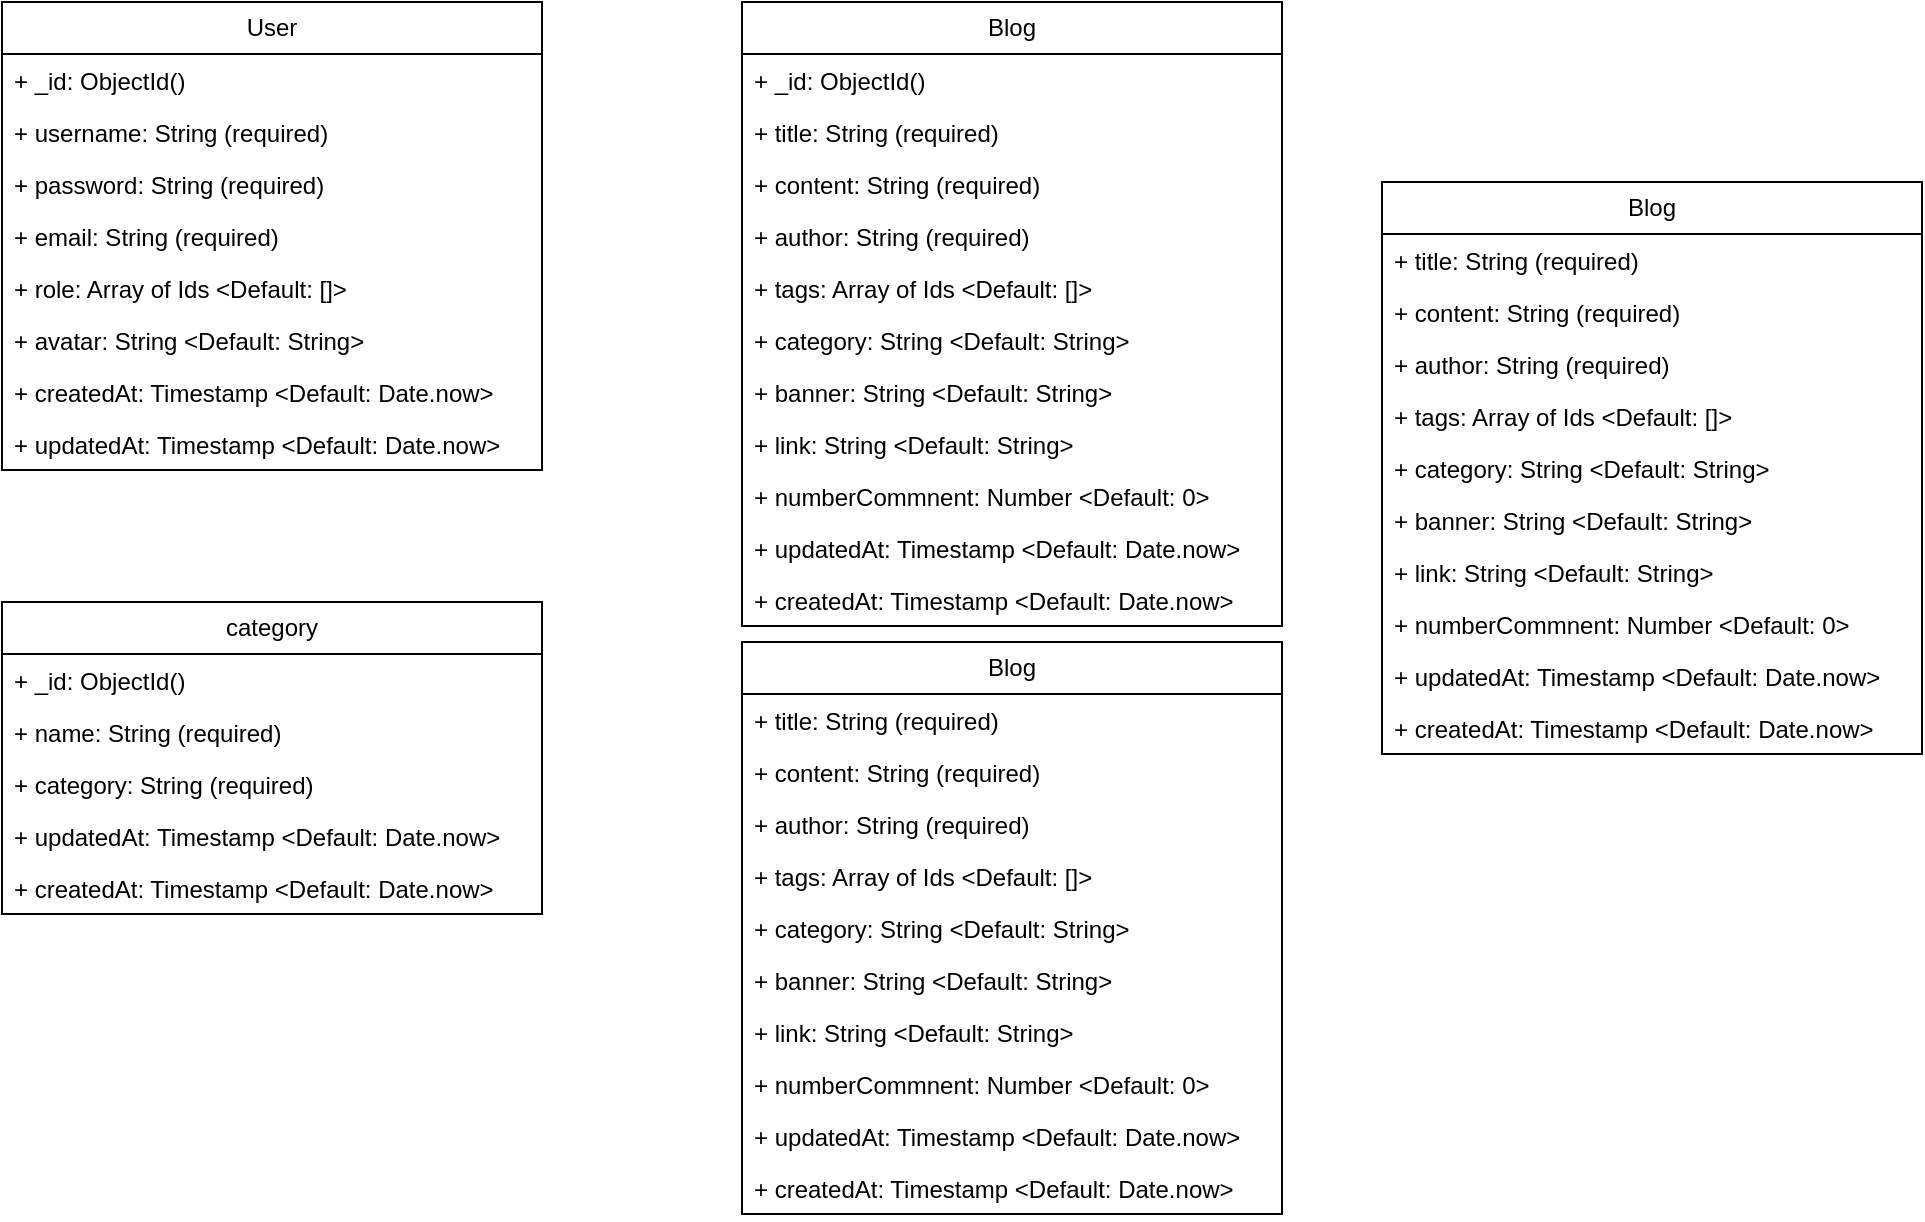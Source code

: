 <mxfile version="28.0.7">
  <diagram name="Trang-1" id="dHnvUi2NV0nn5fop29Nm">
    <mxGraphModel dx="2060" dy="576" grid="1" gridSize="10" guides="1" tooltips="1" connect="1" arrows="1" fold="1" page="1" pageScale="1" pageWidth="827" pageHeight="1169" math="0" shadow="0">
      <root>
        <mxCell id="0" />
        <mxCell id="1" parent="0" />
        <mxCell id="mD5-orRLvuEOx1pyTjT4-22" value="User" style="swimlane;fontStyle=0;childLayout=stackLayout;horizontal=1;startSize=26;fillColor=none;horizontalStack=0;resizeParent=1;resizeParentMax=0;resizeLast=0;collapsible=1;marginBottom=0;whiteSpace=wrap;html=1;" parent="1" vertex="1">
          <mxGeometry x="-340" y="70" width="270" height="234" as="geometry" />
        </mxCell>
        <mxCell id="LhOTcWJKZiZB799Oq0hw-40" value="+ _id: ObjectId()&lt;span style=&quot;white-space: pre;&quot;&gt;&#x9;&lt;/span&gt;" style="text;strokeColor=none;fillColor=none;align=left;verticalAlign=top;spacingLeft=4;spacingRight=4;overflow=hidden;rotatable=0;points=[[0,0.5],[1,0.5]];portConstraint=eastwest;whiteSpace=wrap;html=1;" vertex="1" parent="mD5-orRLvuEOx1pyTjT4-22">
          <mxGeometry y="26" width="270" height="26" as="geometry" />
        </mxCell>
        <mxCell id="mD5-orRLvuEOx1pyTjT4-23" value="+ username: String (required)&lt;span style=&quot;white-space: pre;&quot;&gt;&#x9;&lt;/span&gt;" style="text;strokeColor=none;fillColor=none;align=left;verticalAlign=top;spacingLeft=4;spacingRight=4;overflow=hidden;rotatable=0;points=[[0,0.5],[1,0.5]];portConstraint=eastwest;whiteSpace=wrap;html=1;" parent="mD5-orRLvuEOx1pyTjT4-22" vertex="1">
          <mxGeometry y="52" width="270" height="26" as="geometry" />
        </mxCell>
        <mxCell id="mD5-orRLvuEOx1pyTjT4-24" value="+ password: String (required)" style="text;strokeColor=none;fillColor=none;align=left;verticalAlign=top;spacingLeft=4;spacingRight=4;overflow=hidden;rotatable=0;points=[[0,0.5],[1,0.5]];portConstraint=eastwest;whiteSpace=wrap;html=1;" parent="mD5-orRLvuEOx1pyTjT4-22" vertex="1">
          <mxGeometry y="78" width="270" height="26" as="geometry" />
        </mxCell>
        <mxCell id="mD5-orRLvuEOx1pyTjT4-25" value="+ email: String (required)" style="text;strokeColor=none;fillColor=none;align=left;verticalAlign=top;spacingLeft=4;spacingRight=4;overflow=hidden;rotatable=0;points=[[0,0.5],[1,0.5]];portConstraint=eastwest;whiteSpace=wrap;html=1;" parent="mD5-orRLvuEOx1pyTjT4-22" vertex="1">
          <mxGeometry y="104" width="270" height="26" as="geometry" />
        </mxCell>
        <mxCell id="mD5-orRLvuEOx1pyTjT4-27" value="+ role: Array of Ids &amp;lt;Default: []&amp;gt;" style="text;strokeColor=none;fillColor=none;align=left;verticalAlign=top;spacingLeft=4;spacingRight=4;overflow=hidden;rotatable=0;points=[[0,0.5],[1,0.5]];portConstraint=eastwest;whiteSpace=wrap;html=1;" parent="mD5-orRLvuEOx1pyTjT4-22" vertex="1">
          <mxGeometry y="130" width="270" height="26" as="geometry" />
        </mxCell>
        <mxCell id="mD5-orRLvuEOx1pyTjT4-28" value="+ avatar: String &amp;lt;Default: String&amp;gt;" style="text;strokeColor=none;fillColor=none;align=left;verticalAlign=top;spacingLeft=4;spacingRight=4;overflow=hidden;rotatable=0;points=[[0,0.5],[1,0.5]];portConstraint=eastwest;whiteSpace=wrap;html=1;" parent="mD5-orRLvuEOx1pyTjT4-22" vertex="1">
          <mxGeometry y="156" width="270" height="26" as="geometry" />
        </mxCell>
        <mxCell id="mD5-orRLvuEOx1pyTjT4-31" value="+ createdAt: Timestamp &amp;lt;Default: Date.now&amp;gt;&amp;nbsp;" style="text;strokeColor=none;fillColor=none;align=left;verticalAlign=top;spacingLeft=4;spacingRight=4;overflow=hidden;rotatable=0;points=[[0,0.5],[1,0.5]];portConstraint=eastwest;whiteSpace=wrap;html=1;" parent="mD5-orRLvuEOx1pyTjT4-22" vertex="1">
          <mxGeometry y="182" width="270" height="26" as="geometry" />
        </mxCell>
        <mxCell id="mD5-orRLvuEOx1pyTjT4-32" value="+ updatedAt: Timestamp &amp;lt;Default: Date.now&amp;gt;" style="text;strokeColor=none;fillColor=none;align=left;verticalAlign=top;spacingLeft=4;spacingRight=4;overflow=hidden;rotatable=0;points=[[0,0.5],[1,0.5]];portConstraint=eastwest;whiteSpace=wrap;html=1;" parent="mD5-orRLvuEOx1pyTjT4-22" vertex="1">
          <mxGeometry y="208" width="270" height="26" as="geometry" />
        </mxCell>
        <mxCell id="mD5-orRLvuEOx1pyTjT4-34" value="Blog" style="swimlane;fontStyle=0;childLayout=stackLayout;horizontal=1;startSize=26;fillColor=none;horizontalStack=0;resizeParent=1;resizeParentMax=0;resizeLast=0;collapsible=1;marginBottom=0;whiteSpace=wrap;html=1;" parent="1" vertex="1">
          <mxGeometry x="30" y="70" width="270" height="312" as="geometry" />
        </mxCell>
        <mxCell id="LhOTcWJKZiZB799Oq0hw-41" value="+ _id: ObjectId()" style="text;strokeColor=none;fillColor=none;align=left;verticalAlign=top;spacingLeft=4;spacingRight=4;overflow=hidden;rotatable=0;points=[[0,0.5],[1,0.5]];portConstraint=eastwest;whiteSpace=wrap;html=1;" vertex="1" parent="mD5-orRLvuEOx1pyTjT4-34">
          <mxGeometry y="26" width="270" height="26" as="geometry" />
        </mxCell>
        <mxCell id="mD5-orRLvuEOx1pyTjT4-35" value="+ title: String (required)&lt;span style=&quot;white-space: pre;&quot;&gt;&#x9;&lt;/span&gt;" style="text;strokeColor=none;fillColor=none;align=left;verticalAlign=top;spacingLeft=4;spacingRight=4;overflow=hidden;rotatable=0;points=[[0,0.5],[1,0.5]];portConstraint=eastwest;whiteSpace=wrap;html=1;" parent="mD5-orRLvuEOx1pyTjT4-34" vertex="1">
          <mxGeometry y="52" width="270" height="26" as="geometry" />
        </mxCell>
        <mxCell id="mD5-orRLvuEOx1pyTjT4-36" value="+ content: String (required)" style="text;strokeColor=none;fillColor=none;align=left;verticalAlign=top;spacingLeft=4;spacingRight=4;overflow=hidden;rotatable=0;points=[[0,0.5],[1,0.5]];portConstraint=eastwest;whiteSpace=wrap;html=1;" parent="mD5-orRLvuEOx1pyTjT4-34" vertex="1">
          <mxGeometry y="78" width="270" height="26" as="geometry" />
        </mxCell>
        <mxCell id="mD5-orRLvuEOx1pyTjT4-37" value="+ author: String (required)" style="text;strokeColor=none;fillColor=none;align=left;verticalAlign=top;spacingLeft=4;spacingRight=4;overflow=hidden;rotatable=0;points=[[0,0.5],[1,0.5]];portConstraint=eastwest;whiteSpace=wrap;html=1;" parent="mD5-orRLvuEOx1pyTjT4-34" vertex="1">
          <mxGeometry y="104" width="270" height="26" as="geometry" />
        </mxCell>
        <mxCell id="mD5-orRLvuEOx1pyTjT4-38" value="+ tags: Array of Ids &amp;lt;Default: []&amp;gt;" style="text;strokeColor=none;fillColor=none;align=left;verticalAlign=top;spacingLeft=4;spacingRight=4;overflow=hidden;rotatable=0;points=[[0,0.5],[1,0.5]];portConstraint=eastwest;whiteSpace=wrap;html=1;" parent="mD5-orRLvuEOx1pyTjT4-34" vertex="1">
          <mxGeometry y="130" width="270" height="26" as="geometry" />
        </mxCell>
        <mxCell id="mD5-orRLvuEOx1pyTjT4-39" value="+ category: String &amp;lt;Default: String&amp;gt;" style="text;strokeColor=none;fillColor=none;align=left;verticalAlign=top;spacingLeft=4;spacingRight=4;overflow=hidden;rotatable=0;points=[[0,0.5],[1,0.5]];portConstraint=eastwest;whiteSpace=wrap;html=1;" parent="mD5-orRLvuEOx1pyTjT4-34" vertex="1">
          <mxGeometry y="156" width="270" height="26" as="geometry" />
        </mxCell>
        <mxCell id="LhOTcWJKZiZB799Oq0hw-3" value="+ banner: String &amp;lt;Default: String&amp;gt;" style="text;strokeColor=none;fillColor=none;align=left;verticalAlign=top;spacingLeft=4;spacingRight=4;overflow=hidden;rotatable=0;points=[[0,0.5],[1,0.5]];portConstraint=eastwest;whiteSpace=wrap;html=1;" vertex="1" parent="mD5-orRLvuEOx1pyTjT4-34">
          <mxGeometry y="182" width="270" height="26" as="geometry" />
        </mxCell>
        <mxCell id="LhOTcWJKZiZB799Oq0hw-4" value="+ link: String &amp;lt;Default: String&amp;gt;" style="text;strokeColor=none;fillColor=none;align=left;verticalAlign=top;spacingLeft=4;spacingRight=4;overflow=hidden;rotatable=0;points=[[0,0.5],[1,0.5]];portConstraint=eastwest;whiteSpace=wrap;html=1;" vertex="1" parent="mD5-orRLvuEOx1pyTjT4-34">
          <mxGeometry y="208" width="270" height="26" as="geometry" />
        </mxCell>
        <mxCell id="LhOTcWJKZiZB799Oq0hw-5" value="+ numberCommnent: Number &amp;lt;Default: 0&amp;gt;" style="text;strokeColor=none;fillColor=none;align=left;verticalAlign=top;spacingLeft=4;spacingRight=4;overflow=hidden;rotatable=0;points=[[0,0.5],[1,0.5]];portConstraint=eastwest;whiteSpace=wrap;html=1;" vertex="1" parent="mD5-orRLvuEOx1pyTjT4-34">
          <mxGeometry y="234" width="270" height="26" as="geometry" />
        </mxCell>
        <mxCell id="mD5-orRLvuEOx1pyTjT4-41" value="+ updatedAt: Timestamp &amp;lt;Default: Date.now&amp;gt;" style="text;strokeColor=none;fillColor=none;align=left;verticalAlign=top;spacingLeft=4;spacingRight=4;overflow=hidden;rotatable=0;points=[[0,0.5],[1,0.5]];portConstraint=eastwest;whiteSpace=wrap;html=1;" parent="mD5-orRLvuEOx1pyTjT4-34" vertex="1">
          <mxGeometry y="260" width="270" height="26" as="geometry" />
        </mxCell>
        <mxCell id="mD5-orRLvuEOx1pyTjT4-40" value="+ createdAt: Timestamp &amp;lt;Default: Date.now&amp;gt;&amp;nbsp;" style="text;strokeColor=none;fillColor=none;align=left;verticalAlign=top;spacingLeft=4;spacingRight=4;overflow=hidden;rotatable=0;points=[[0,0.5],[1,0.5]];portConstraint=eastwest;whiteSpace=wrap;html=1;" parent="mD5-orRLvuEOx1pyTjT4-34" vertex="1">
          <mxGeometry y="286" width="270" height="26" as="geometry" />
        </mxCell>
        <mxCell id="LhOTcWJKZiZB799Oq0hw-7" value="Blog" style="swimlane;fontStyle=0;childLayout=stackLayout;horizontal=1;startSize=26;fillColor=none;horizontalStack=0;resizeParent=1;resizeParentMax=0;resizeLast=0;collapsible=1;marginBottom=0;whiteSpace=wrap;html=1;" vertex="1" parent="1">
          <mxGeometry x="30" y="390" width="270" height="286" as="geometry" />
        </mxCell>
        <mxCell id="LhOTcWJKZiZB799Oq0hw-8" value="+ title: String (required)&lt;span style=&quot;white-space: pre;&quot;&gt;&#x9;&lt;/span&gt;" style="text;strokeColor=none;fillColor=none;align=left;verticalAlign=top;spacingLeft=4;spacingRight=4;overflow=hidden;rotatable=0;points=[[0,0.5],[1,0.5]];portConstraint=eastwest;whiteSpace=wrap;html=1;" vertex="1" parent="LhOTcWJKZiZB799Oq0hw-7">
          <mxGeometry y="26" width="270" height="26" as="geometry" />
        </mxCell>
        <mxCell id="LhOTcWJKZiZB799Oq0hw-9" value="+ content: String (required)" style="text;strokeColor=none;fillColor=none;align=left;verticalAlign=top;spacingLeft=4;spacingRight=4;overflow=hidden;rotatable=0;points=[[0,0.5],[1,0.5]];portConstraint=eastwest;whiteSpace=wrap;html=1;" vertex="1" parent="LhOTcWJKZiZB799Oq0hw-7">
          <mxGeometry y="52" width="270" height="26" as="geometry" />
        </mxCell>
        <mxCell id="LhOTcWJKZiZB799Oq0hw-10" value="+ author: String (required)" style="text;strokeColor=none;fillColor=none;align=left;verticalAlign=top;spacingLeft=4;spacingRight=4;overflow=hidden;rotatable=0;points=[[0,0.5],[1,0.5]];portConstraint=eastwest;whiteSpace=wrap;html=1;" vertex="1" parent="LhOTcWJKZiZB799Oq0hw-7">
          <mxGeometry y="78" width="270" height="26" as="geometry" />
        </mxCell>
        <mxCell id="LhOTcWJKZiZB799Oq0hw-11" value="+ tags: Array of Ids &amp;lt;Default: []&amp;gt;" style="text;strokeColor=none;fillColor=none;align=left;verticalAlign=top;spacingLeft=4;spacingRight=4;overflow=hidden;rotatable=0;points=[[0,0.5],[1,0.5]];portConstraint=eastwest;whiteSpace=wrap;html=1;" vertex="1" parent="LhOTcWJKZiZB799Oq0hw-7">
          <mxGeometry y="104" width="270" height="26" as="geometry" />
        </mxCell>
        <mxCell id="LhOTcWJKZiZB799Oq0hw-12" value="+ category: String &amp;lt;Default: String&amp;gt;" style="text;strokeColor=none;fillColor=none;align=left;verticalAlign=top;spacingLeft=4;spacingRight=4;overflow=hidden;rotatable=0;points=[[0,0.5],[1,0.5]];portConstraint=eastwest;whiteSpace=wrap;html=1;" vertex="1" parent="LhOTcWJKZiZB799Oq0hw-7">
          <mxGeometry y="130" width="270" height="26" as="geometry" />
        </mxCell>
        <mxCell id="LhOTcWJKZiZB799Oq0hw-13" value="+ banner: String &amp;lt;Default: String&amp;gt;" style="text;strokeColor=none;fillColor=none;align=left;verticalAlign=top;spacingLeft=4;spacingRight=4;overflow=hidden;rotatable=0;points=[[0,0.5],[1,0.5]];portConstraint=eastwest;whiteSpace=wrap;html=1;" vertex="1" parent="LhOTcWJKZiZB799Oq0hw-7">
          <mxGeometry y="156" width="270" height="26" as="geometry" />
        </mxCell>
        <mxCell id="LhOTcWJKZiZB799Oq0hw-14" value="+ link: String &amp;lt;Default: String&amp;gt;" style="text;strokeColor=none;fillColor=none;align=left;verticalAlign=top;spacingLeft=4;spacingRight=4;overflow=hidden;rotatable=0;points=[[0,0.5],[1,0.5]];portConstraint=eastwest;whiteSpace=wrap;html=1;" vertex="1" parent="LhOTcWJKZiZB799Oq0hw-7">
          <mxGeometry y="182" width="270" height="26" as="geometry" />
        </mxCell>
        <mxCell id="LhOTcWJKZiZB799Oq0hw-15" value="+ numberCommnent: Number &amp;lt;Default: 0&amp;gt;" style="text;strokeColor=none;fillColor=none;align=left;verticalAlign=top;spacingLeft=4;spacingRight=4;overflow=hidden;rotatable=0;points=[[0,0.5],[1,0.5]];portConstraint=eastwest;whiteSpace=wrap;html=1;" vertex="1" parent="LhOTcWJKZiZB799Oq0hw-7">
          <mxGeometry y="208" width="270" height="26" as="geometry" />
        </mxCell>
        <mxCell id="LhOTcWJKZiZB799Oq0hw-16" value="+ updatedAt: Timestamp &amp;lt;Default: Date.now&amp;gt;" style="text;strokeColor=none;fillColor=none;align=left;verticalAlign=top;spacingLeft=4;spacingRight=4;overflow=hidden;rotatable=0;points=[[0,0.5],[1,0.5]];portConstraint=eastwest;whiteSpace=wrap;html=1;" vertex="1" parent="LhOTcWJKZiZB799Oq0hw-7">
          <mxGeometry y="234" width="270" height="26" as="geometry" />
        </mxCell>
        <mxCell id="LhOTcWJKZiZB799Oq0hw-17" value="+ createdAt: Timestamp &amp;lt;Default: Date.now&amp;gt;&amp;nbsp;" style="text;strokeColor=none;fillColor=none;align=left;verticalAlign=top;spacingLeft=4;spacingRight=4;overflow=hidden;rotatable=0;points=[[0,0.5],[1,0.5]];portConstraint=eastwest;whiteSpace=wrap;html=1;" vertex="1" parent="LhOTcWJKZiZB799Oq0hw-7">
          <mxGeometry y="260" width="270" height="26" as="geometry" />
        </mxCell>
        <mxCell id="LhOTcWJKZiZB799Oq0hw-18" value="category" style="swimlane;fontStyle=0;childLayout=stackLayout;horizontal=1;startSize=26;fillColor=none;horizontalStack=0;resizeParent=1;resizeParentMax=0;resizeLast=0;collapsible=1;marginBottom=0;whiteSpace=wrap;html=1;" vertex="1" parent="1">
          <mxGeometry x="-340" y="370" width="270" height="156" as="geometry" />
        </mxCell>
        <mxCell id="LhOTcWJKZiZB799Oq0hw-42" value="+ _id: ObjectId()&lt;span style=&quot;white-space: pre;&quot;&gt;&#x9;&lt;/span&gt;" style="text;strokeColor=none;fillColor=none;align=left;verticalAlign=top;spacingLeft=4;spacingRight=4;overflow=hidden;rotatable=0;points=[[0,0.5],[1,0.5]];portConstraint=eastwest;whiteSpace=wrap;html=1;" vertex="1" parent="LhOTcWJKZiZB799Oq0hw-18">
          <mxGeometry y="26" width="270" height="26" as="geometry" />
        </mxCell>
        <mxCell id="LhOTcWJKZiZB799Oq0hw-19" value="+ name: String (required)&lt;span style=&quot;white-space: pre;&quot;&gt;&#x9;&lt;/span&gt;" style="text;strokeColor=none;fillColor=none;align=left;verticalAlign=top;spacingLeft=4;spacingRight=4;overflow=hidden;rotatable=0;points=[[0,0.5],[1,0.5]];portConstraint=eastwest;whiteSpace=wrap;html=1;" vertex="1" parent="LhOTcWJKZiZB799Oq0hw-18">
          <mxGeometry y="52" width="270" height="26" as="geometry" />
        </mxCell>
        <mxCell id="LhOTcWJKZiZB799Oq0hw-20" value="+ category: String (required)" style="text;strokeColor=none;fillColor=none;align=left;verticalAlign=top;spacingLeft=4;spacingRight=4;overflow=hidden;rotatable=0;points=[[0,0.5],[1,0.5]];portConstraint=eastwest;whiteSpace=wrap;html=1;" vertex="1" parent="LhOTcWJKZiZB799Oq0hw-18">
          <mxGeometry y="78" width="270" height="26" as="geometry" />
        </mxCell>
        <mxCell id="LhOTcWJKZiZB799Oq0hw-27" value="+ updatedAt: Timestamp &amp;lt;Default: Date.now&amp;gt;" style="text;strokeColor=none;fillColor=none;align=left;verticalAlign=top;spacingLeft=4;spacingRight=4;overflow=hidden;rotatable=0;points=[[0,0.5],[1,0.5]];portConstraint=eastwest;whiteSpace=wrap;html=1;" vertex="1" parent="LhOTcWJKZiZB799Oq0hw-18">
          <mxGeometry y="104" width="270" height="26" as="geometry" />
        </mxCell>
        <mxCell id="LhOTcWJKZiZB799Oq0hw-28" value="+ createdAt: Timestamp &amp;lt;Default: Date.now&amp;gt;&amp;nbsp;" style="text;strokeColor=none;fillColor=none;align=left;verticalAlign=top;spacingLeft=4;spacingRight=4;overflow=hidden;rotatable=0;points=[[0,0.5],[1,0.5]];portConstraint=eastwest;whiteSpace=wrap;html=1;" vertex="1" parent="LhOTcWJKZiZB799Oq0hw-18">
          <mxGeometry y="130" width="270" height="26" as="geometry" />
        </mxCell>
        <mxCell id="LhOTcWJKZiZB799Oq0hw-29" value="Blog" style="swimlane;fontStyle=0;childLayout=stackLayout;horizontal=1;startSize=26;fillColor=none;horizontalStack=0;resizeParent=1;resizeParentMax=0;resizeLast=0;collapsible=1;marginBottom=0;whiteSpace=wrap;html=1;" vertex="1" parent="1">
          <mxGeometry x="350" y="160" width="270" height="286" as="geometry" />
        </mxCell>
        <mxCell id="LhOTcWJKZiZB799Oq0hw-30" value="+ title: String (required)&lt;span style=&quot;white-space: pre;&quot;&gt;&#x9;&lt;/span&gt;" style="text;strokeColor=none;fillColor=none;align=left;verticalAlign=top;spacingLeft=4;spacingRight=4;overflow=hidden;rotatable=0;points=[[0,0.5],[1,0.5]];portConstraint=eastwest;whiteSpace=wrap;html=1;" vertex="1" parent="LhOTcWJKZiZB799Oq0hw-29">
          <mxGeometry y="26" width="270" height="26" as="geometry" />
        </mxCell>
        <mxCell id="LhOTcWJKZiZB799Oq0hw-31" value="+ content: String (required)" style="text;strokeColor=none;fillColor=none;align=left;verticalAlign=top;spacingLeft=4;spacingRight=4;overflow=hidden;rotatable=0;points=[[0,0.5],[1,0.5]];portConstraint=eastwest;whiteSpace=wrap;html=1;" vertex="1" parent="LhOTcWJKZiZB799Oq0hw-29">
          <mxGeometry y="52" width="270" height="26" as="geometry" />
        </mxCell>
        <mxCell id="LhOTcWJKZiZB799Oq0hw-32" value="+ author: String (required)" style="text;strokeColor=none;fillColor=none;align=left;verticalAlign=top;spacingLeft=4;spacingRight=4;overflow=hidden;rotatable=0;points=[[0,0.5],[1,0.5]];portConstraint=eastwest;whiteSpace=wrap;html=1;" vertex="1" parent="LhOTcWJKZiZB799Oq0hw-29">
          <mxGeometry y="78" width="270" height="26" as="geometry" />
        </mxCell>
        <mxCell id="LhOTcWJKZiZB799Oq0hw-33" value="+ tags: Array of Ids &amp;lt;Default: []&amp;gt;" style="text;strokeColor=none;fillColor=none;align=left;verticalAlign=top;spacingLeft=4;spacingRight=4;overflow=hidden;rotatable=0;points=[[0,0.5],[1,0.5]];portConstraint=eastwest;whiteSpace=wrap;html=1;" vertex="1" parent="LhOTcWJKZiZB799Oq0hw-29">
          <mxGeometry y="104" width="270" height="26" as="geometry" />
        </mxCell>
        <mxCell id="LhOTcWJKZiZB799Oq0hw-34" value="+ category: String &amp;lt;Default: String&amp;gt;" style="text;strokeColor=none;fillColor=none;align=left;verticalAlign=top;spacingLeft=4;spacingRight=4;overflow=hidden;rotatable=0;points=[[0,0.5],[1,0.5]];portConstraint=eastwest;whiteSpace=wrap;html=1;" vertex="1" parent="LhOTcWJKZiZB799Oq0hw-29">
          <mxGeometry y="130" width="270" height="26" as="geometry" />
        </mxCell>
        <mxCell id="LhOTcWJKZiZB799Oq0hw-35" value="+ banner: String &amp;lt;Default: String&amp;gt;" style="text;strokeColor=none;fillColor=none;align=left;verticalAlign=top;spacingLeft=4;spacingRight=4;overflow=hidden;rotatable=0;points=[[0,0.5],[1,0.5]];portConstraint=eastwest;whiteSpace=wrap;html=1;" vertex="1" parent="LhOTcWJKZiZB799Oq0hw-29">
          <mxGeometry y="156" width="270" height="26" as="geometry" />
        </mxCell>
        <mxCell id="LhOTcWJKZiZB799Oq0hw-36" value="+ link: String &amp;lt;Default: String&amp;gt;" style="text;strokeColor=none;fillColor=none;align=left;verticalAlign=top;spacingLeft=4;spacingRight=4;overflow=hidden;rotatable=0;points=[[0,0.5],[1,0.5]];portConstraint=eastwest;whiteSpace=wrap;html=1;" vertex="1" parent="LhOTcWJKZiZB799Oq0hw-29">
          <mxGeometry y="182" width="270" height="26" as="geometry" />
        </mxCell>
        <mxCell id="LhOTcWJKZiZB799Oq0hw-37" value="+ numberCommnent: Number &amp;lt;Default: 0&amp;gt;" style="text;strokeColor=none;fillColor=none;align=left;verticalAlign=top;spacingLeft=4;spacingRight=4;overflow=hidden;rotatable=0;points=[[0,0.5],[1,0.5]];portConstraint=eastwest;whiteSpace=wrap;html=1;" vertex="1" parent="LhOTcWJKZiZB799Oq0hw-29">
          <mxGeometry y="208" width="270" height="26" as="geometry" />
        </mxCell>
        <mxCell id="LhOTcWJKZiZB799Oq0hw-38" value="+ updatedAt: Timestamp &amp;lt;Default: Date.now&amp;gt;" style="text;strokeColor=none;fillColor=none;align=left;verticalAlign=top;spacingLeft=4;spacingRight=4;overflow=hidden;rotatable=0;points=[[0,0.5],[1,0.5]];portConstraint=eastwest;whiteSpace=wrap;html=1;" vertex="1" parent="LhOTcWJKZiZB799Oq0hw-29">
          <mxGeometry y="234" width="270" height="26" as="geometry" />
        </mxCell>
        <mxCell id="LhOTcWJKZiZB799Oq0hw-39" value="+ createdAt: Timestamp &amp;lt;Default: Date.now&amp;gt;&amp;nbsp;" style="text;strokeColor=none;fillColor=none;align=left;verticalAlign=top;spacingLeft=4;spacingRight=4;overflow=hidden;rotatable=0;points=[[0,0.5],[1,0.5]];portConstraint=eastwest;whiteSpace=wrap;html=1;" vertex="1" parent="LhOTcWJKZiZB799Oq0hw-29">
          <mxGeometry y="260" width="270" height="26" as="geometry" />
        </mxCell>
      </root>
    </mxGraphModel>
  </diagram>
</mxfile>
